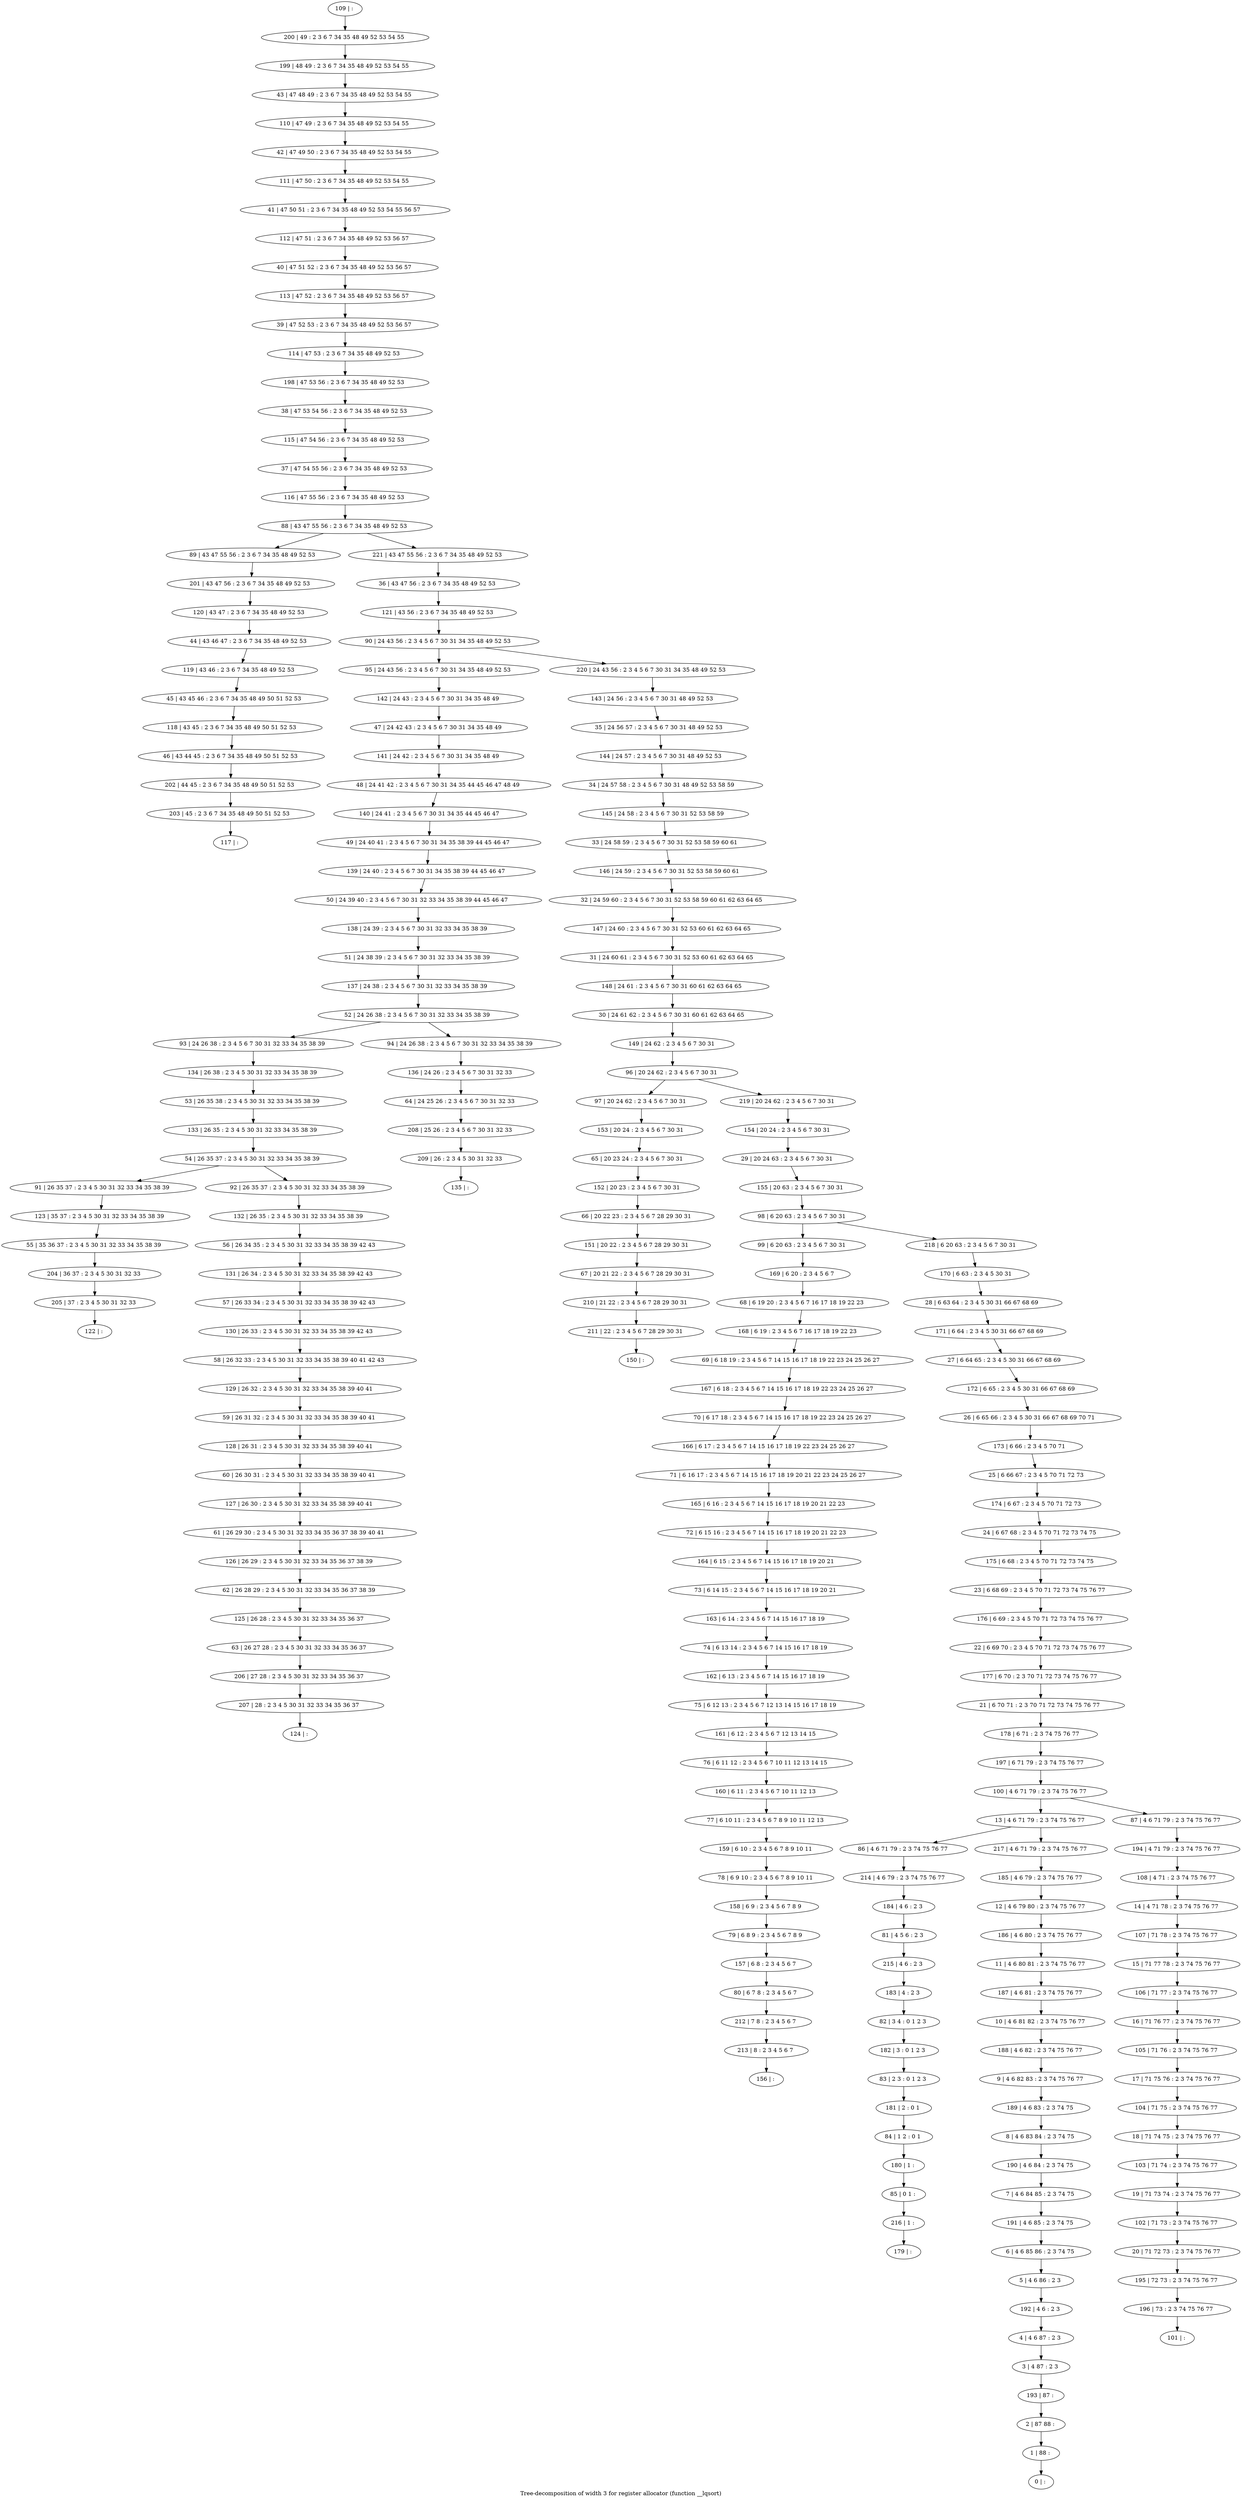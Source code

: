digraph G {
graph [label="Tree-decomposition of width 3 for register allocator (function __lqsort)"]
0[label="0 | : "];
1[label="1 | 88 : "];
2[label="2 | 87 88 : "];
3[label="3 | 4 87 : 2 3 "];
4[label="4 | 4 6 87 : 2 3 "];
5[label="5 | 4 6 86 : 2 3 "];
6[label="6 | 4 6 85 86 : 2 3 74 75 "];
7[label="7 | 4 6 84 85 : 2 3 74 75 "];
8[label="8 | 4 6 83 84 : 2 3 74 75 "];
9[label="9 | 4 6 82 83 : 2 3 74 75 76 77 "];
10[label="10 | 4 6 81 82 : 2 3 74 75 76 77 "];
11[label="11 | 4 6 80 81 : 2 3 74 75 76 77 "];
12[label="12 | 4 6 79 80 : 2 3 74 75 76 77 "];
13[label="13 | 4 6 71 79 : 2 3 74 75 76 77 "];
14[label="14 | 4 71 78 : 2 3 74 75 76 77 "];
15[label="15 | 71 77 78 : 2 3 74 75 76 77 "];
16[label="16 | 71 76 77 : 2 3 74 75 76 77 "];
17[label="17 | 71 75 76 : 2 3 74 75 76 77 "];
18[label="18 | 71 74 75 : 2 3 74 75 76 77 "];
19[label="19 | 71 73 74 : 2 3 74 75 76 77 "];
20[label="20 | 71 72 73 : 2 3 74 75 76 77 "];
21[label="21 | 6 70 71 : 2 3 70 71 72 73 74 75 76 77 "];
22[label="22 | 6 69 70 : 2 3 4 5 70 71 72 73 74 75 76 77 "];
23[label="23 | 6 68 69 : 2 3 4 5 70 71 72 73 74 75 76 77 "];
24[label="24 | 6 67 68 : 2 3 4 5 70 71 72 73 74 75 "];
25[label="25 | 6 66 67 : 2 3 4 5 70 71 72 73 "];
26[label="26 | 6 65 66 : 2 3 4 5 30 31 66 67 68 69 70 71 "];
27[label="27 | 6 64 65 : 2 3 4 5 30 31 66 67 68 69 "];
28[label="28 | 6 63 64 : 2 3 4 5 30 31 66 67 68 69 "];
29[label="29 | 20 24 63 : 2 3 4 5 6 7 30 31 "];
30[label="30 | 24 61 62 : 2 3 4 5 6 7 30 31 60 61 62 63 64 65 "];
31[label="31 | 24 60 61 : 2 3 4 5 6 7 30 31 52 53 60 61 62 63 64 65 "];
32[label="32 | 24 59 60 : 2 3 4 5 6 7 30 31 52 53 58 59 60 61 62 63 64 65 "];
33[label="33 | 24 58 59 : 2 3 4 5 6 7 30 31 52 53 58 59 60 61 "];
34[label="34 | 24 57 58 : 2 3 4 5 6 7 30 31 48 49 52 53 58 59 "];
35[label="35 | 24 56 57 : 2 3 4 5 6 7 30 31 48 49 52 53 "];
36[label="36 | 43 47 56 : 2 3 6 7 34 35 48 49 52 53 "];
37[label="37 | 47 54 55 56 : 2 3 6 7 34 35 48 49 52 53 "];
38[label="38 | 47 53 54 56 : 2 3 6 7 34 35 48 49 52 53 "];
39[label="39 | 47 52 53 : 2 3 6 7 34 35 48 49 52 53 56 57 "];
40[label="40 | 47 51 52 : 2 3 6 7 34 35 48 49 52 53 56 57 "];
41[label="41 | 47 50 51 : 2 3 6 7 34 35 48 49 52 53 54 55 56 57 "];
42[label="42 | 47 49 50 : 2 3 6 7 34 35 48 49 52 53 54 55 "];
43[label="43 | 47 48 49 : 2 3 6 7 34 35 48 49 52 53 54 55 "];
44[label="44 | 43 46 47 : 2 3 6 7 34 35 48 49 52 53 "];
45[label="45 | 43 45 46 : 2 3 6 7 34 35 48 49 50 51 52 53 "];
46[label="46 | 43 44 45 : 2 3 6 7 34 35 48 49 50 51 52 53 "];
47[label="47 | 24 42 43 : 2 3 4 5 6 7 30 31 34 35 48 49 "];
48[label="48 | 24 41 42 : 2 3 4 5 6 7 30 31 34 35 44 45 46 47 48 49 "];
49[label="49 | 24 40 41 : 2 3 4 5 6 7 30 31 34 35 38 39 44 45 46 47 "];
50[label="50 | 24 39 40 : 2 3 4 5 6 7 30 31 32 33 34 35 38 39 44 45 46 47 "];
51[label="51 | 24 38 39 : 2 3 4 5 6 7 30 31 32 33 34 35 38 39 "];
52[label="52 | 24 26 38 : 2 3 4 5 6 7 30 31 32 33 34 35 38 39 "];
53[label="53 | 26 35 38 : 2 3 4 5 30 31 32 33 34 35 38 39 "];
54[label="54 | 26 35 37 : 2 3 4 5 30 31 32 33 34 35 38 39 "];
55[label="55 | 35 36 37 : 2 3 4 5 30 31 32 33 34 35 38 39 "];
56[label="56 | 26 34 35 : 2 3 4 5 30 31 32 33 34 35 38 39 42 43 "];
57[label="57 | 26 33 34 : 2 3 4 5 30 31 32 33 34 35 38 39 42 43 "];
58[label="58 | 26 32 33 : 2 3 4 5 30 31 32 33 34 35 38 39 40 41 42 43 "];
59[label="59 | 26 31 32 : 2 3 4 5 30 31 32 33 34 35 38 39 40 41 "];
60[label="60 | 26 30 31 : 2 3 4 5 30 31 32 33 34 35 38 39 40 41 "];
61[label="61 | 26 29 30 : 2 3 4 5 30 31 32 33 34 35 36 37 38 39 40 41 "];
62[label="62 | 26 28 29 : 2 3 4 5 30 31 32 33 34 35 36 37 38 39 "];
63[label="63 | 26 27 28 : 2 3 4 5 30 31 32 33 34 35 36 37 "];
64[label="64 | 24 25 26 : 2 3 4 5 6 7 30 31 32 33 "];
65[label="65 | 20 23 24 : 2 3 4 5 6 7 30 31 "];
66[label="66 | 20 22 23 : 2 3 4 5 6 7 28 29 30 31 "];
67[label="67 | 20 21 22 : 2 3 4 5 6 7 28 29 30 31 "];
68[label="68 | 6 19 20 : 2 3 4 5 6 7 16 17 18 19 22 23 "];
69[label="69 | 6 18 19 : 2 3 4 5 6 7 14 15 16 17 18 19 22 23 24 25 26 27 "];
70[label="70 | 6 17 18 : 2 3 4 5 6 7 14 15 16 17 18 19 22 23 24 25 26 27 "];
71[label="71 | 6 16 17 : 2 3 4 5 6 7 14 15 16 17 18 19 20 21 22 23 24 25 26 27 "];
72[label="72 | 6 15 16 : 2 3 4 5 6 7 14 15 16 17 18 19 20 21 22 23 "];
73[label="73 | 6 14 15 : 2 3 4 5 6 7 14 15 16 17 18 19 20 21 "];
74[label="74 | 6 13 14 : 2 3 4 5 6 7 14 15 16 17 18 19 "];
75[label="75 | 6 12 13 : 2 3 4 5 6 7 12 13 14 15 16 17 18 19 "];
76[label="76 | 6 11 12 : 2 3 4 5 6 7 10 11 12 13 14 15 "];
77[label="77 | 6 10 11 : 2 3 4 5 6 7 8 9 10 11 12 13 "];
78[label="78 | 6 9 10 : 2 3 4 5 6 7 8 9 10 11 "];
79[label="79 | 6 8 9 : 2 3 4 5 6 7 8 9 "];
80[label="80 | 6 7 8 : 2 3 4 5 6 7 "];
81[label="81 | 4 5 6 : 2 3 "];
82[label="82 | 3 4 : 0 1 2 3 "];
83[label="83 | 2 3 : 0 1 2 3 "];
84[label="84 | 1 2 : 0 1 "];
85[label="85 | 0 1 : "];
86[label="86 | 4 6 71 79 : 2 3 74 75 76 77 "];
87[label="87 | 4 6 71 79 : 2 3 74 75 76 77 "];
88[label="88 | 43 47 55 56 : 2 3 6 7 34 35 48 49 52 53 "];
89[label="89 | 43 47 55 56 : 2 3 6 7 34 35 48 49 52 53 "];
90[label="90 | 24 43 56 : 2 3 4 5 6 7 30 31 34 35 48 49 52 53 "];
91[label="91 | 26 35 37 : 2 3 4 5 30 31 32 33 34 35 38 39 "];
92[label="92 | 26 35 37 : 2 3 4 5 30 31 32 33 34 35 38 39 "];
93[label="93 | 24 26 38 : 2 3 4 5 6 7 30 31 32 33 34 35 38 39 "];
94[label="94 | 24 26 38 : 2 3 4 5 6 7 30 31 32 33 34 35 38 39 "];
95[label="95 | 24 43 56 : 2 3 4 5 6 7 30 31 34 35 48 49 52 53 "];
96[label="96 | 20 24 62 : 2 3 4 5 6 7 30 31 "];
97[label="97 | 20 24 62 : 2 3 4 5 6 7 30 31 "];
98[label="98 | 6 20 63 : 2 3 4 5 6 7 30 31 "];
99[label="99 | 6 20 63 : 2 3 4 5 6 7 30 31 "];
100[label="100 | 4 6 71 79 : 2 3 74 75 76 77 "];
101[label="101 | : "];
102[label="102 | 71 73 : 2 3 74 75 76 77 "];
103[label="103 | 71 74 : 2 3 74 75 76 77 "];
104[label="104 | 71 75 : 2 3 74 75 76 77 "];
105[label="105 | 71 76 : 2 3 74 75 76 77 "];
106[label="106 | 71 77 : 2 3 74 75 76 77 "];
107[label="107 | 71 78 : 2 3 74 75 76 77 "];
108[label="108 | 4 71 : 2 3 74 75 76 77 "];
109[label="109 | : "];
110[label="110 | 47 49 : 2 3 6 7 34 35 48 49 52 53 54 55 "];
111[label="111 | 47 50 : 2 3 6 7 34 35 48 49 52 53 54 55 "];
112[label="112 | 47 51 : 2 3 6 7 34 35 48 49 52 53 56 57 "];
113[label="113 | 47 52 : 2 3 6 7 34 35 48 49 52 53 56 57 "];
114[label="114 | 47 53 : 2 3 6 7 34 35 48 49 52 53 "];
115[label="115 | 47 54 56 : 2 3 6 7 34 35 48 49 52 53 "];
116[label="116 | 47 55 56 : 2 3 6 7 34 35 48 49 52 53 "];
117[label="117 | : "];
118[label="118 | 43 45 : 2 3 6 7 34 35 48 49 50 51 52 53 "];
119[label="119 | 43 46 : 2 3 6 7 34 35 48 49 52 53 "];
120[label="120 | 43 47 : 2 3 6 7 34 35 48 49 52 53 "];
121[label="121 | 43 56 : 2 3 6 7 34 35 48 49 52 53 "];
122[label="122 | : "];
123[label="123 | 35 37 : 2 3 4 5 30 31 32 33 34 35 38 39 "];
124[label="124 | : "];
125[label="125 | 26 28 : 2 3 4 5 30 31 32 33 34 35 36 37 "];
126[label="126 | 26 29 : 2 3 4 5 30 31 32 33 34 35 36 37 38 39 "];
127[label="127 | 26 30 : 2 3 4 5 30 31 32 33 34 35 38 39 40 41 "];
128[label="128 | 26 31 : 2 3 4 5 30 31 32 33 34 35 38 39 40 41 "];
129[label="129 | 26 32 : 2 3 4 5 30 31 32 33 34 35 38 39 40 41 "];
130[label="130 | 26 33 : 2 3 4 5 30 31 32 33 34 35 38 39 42 43 "];
131[label="131 | 26 34 : 2 3 4 5 30 31 32 33 34 35 38 39 42 43 "];
132[label="132 | 26 35 : 2 3 4 5 30 31 32 33 34 35 38 39 "];
133[label="133 | 26 35 : 2 3 4 5 30 31 32 33 34 35 38 39 "];
134[label="134 | 26 38 : 2 3 4 5 30 31 32 33 34 35 38 39 "];
135[label="135 | : "];
136[label="136 | 24 26 : 2 3 4 5 6 7 30 31 32 33 "];
137[label="137 | 24 38 : 2 3 4 5 6 7 30 31 32 33 34 35 38 39 "];
138[label="138 | 24 39 : 2 3 4 5 6 7 30 31 32 33 34 35 38 39 "];
139[label="139 | 24 40 : 2 3 4 5 6 7 30 31 34 35 38 39 44 45 46 47 "];
140[label="140 | 24 41 : 2 3 4 5 6 7 30 31 34 35 44 45 46 47 "];
141[label="141 | 24 42 : 2 3 4 5 6 7 30 31 34 35 48 49 "];
142[label="142 | 24 43 : 2 3 4 5 6 7 30 31 34 35 48 49 "];
143[label="143 | 24 56 : 2 3 4 5 6 7 30 31 48 49 52 53 "];
144[label="144 | 24 57 : 2 3 4 5 6 7 30 31 48 49 52 53 "];
145[label="145 | 24 58 : 2 3 4 5 6 7 30 31 52 53 58 59 "];
146[label="146 | 24 59 : 2 3 4 5 6 7 30 31 52 53 58 59 60 61 "];
147[label="147 | 24 60 : 2 3 4 5 6 7 30 31 52 53 60 61 62 63 64 65 "];
148[label="148 | 24 61 : 2 3 4 5 6 7 30 31 60 61 62 63 64 65 "];
149[label="149 | 24 62 : 2 3 4 5 6 7 30 31 "];
150[label="150 | : "];
151[label="151 | 20 22 : 2 3 4 5 6 7 28 29 30 31 "];
152[label="152 | 20 23 : 2 3 4 5 6 7 30 31 "];
153[label="153 | 20 24 : 2 3 4 5 6 7 30 31 "];
154[label="154 | 20 24 : 2 3 4 5 6 7 30 31 "];
155[label="155 | 20 63 : 2 3 4 5 6 7 30 31 "];
156[label="156 | : "];
157[label="157 | 6 8 : 2 3 4 5 6 7 "];
158[label="158 | 6 9 : 2 3 4 5 6 7 8 9 "];
159[label="159 | 6 10 : 2 3 4 5 6 7 8 9 10 11 "];
160[label="160 | 6 11 : 2 3 4 5 6 7 10 11 12 13 "];
161[label="161 | 6 12 : 2 3 4 5 6 7 12 13 14 15 "];
162[label="162 | 6 13 : 2 3 4 5 6 7 14 15 16 17 18 19 "];
163[label="163 | 6 14 : 2 3 4 5 6 7 14 15 16 17 18 19 "];
164[label="164 | 6 15 : 2 3 4 5 6 7 14 15 16 17 18 19 20 21 "];
165[label="165 | 6 16 : 2 3 4 5 6 7 14 15 16 17 18 19 20 21 22 23 "];
166[label="166 | 6 17 : 2 3 4 5 6 7 14 15 16 17 18 19 22 23 24 25 26 27 "];
167[label="167 | 6 18 : 2 3 4 5 6 7 14 15 16 17 18 19 22 23 24 25 26 27 "];
168[label="168 | 6 19 : 2 3 4 5 6 7 16 17 18 19 22 23 "];
169[label="169 | 6 20 : 2 3 4 5 6 7 "];
170[label="170 | 6 63 : 2 3 4 5 30 31 "];
171[label="171 | 6 64 : 2 3 4 5 30 31 66 67 68 69 "];
172[label="172 | 6 65 : 2 3 4 5 30 31 66 67 68 69 "];
173[label="173 | 6 66 : 2 3 4 5 70 71 "];
174[label="174 | 6 67 : 2 3 4 5 70 71 72 73 "];
175[label="175 | 6 68 : 2 3 4 5 70 71 72 73 74 75 "];
176[label="176 | 6 69 : 2 3 4 5 70 71 72 73 74 75 76 77 "];
177[label="177 | 6 70 : 2 3 70 71 72 73 74 75 76 77 "];
178[label="178 | 6 71 : 2 3 74 75 76 77 "];
179[label="179 | : "];
180[label="180 | 1 : "];
181[label="181 | 2 : 0 1 "];
182[label="182 | 3 : 0 1 2 3 "];
183[label="183 | 4 : 2 3 "];
184[label="184 | 4 6 : 2 3 "];
185[label="185 | 4 6 79 : 2 3 74 75 76 77 "];
186[label="186 | 4 6 80 : 2 3 74 75 76 77 "];
187[label="187 | 4 6 81 : 2 3 74 75 76 77 "];
188[label="188 | 4 6 82 : 2 3 74 75 76 77 "];
189[label="189 | 4 6 83 : 2 3 74 75 "];
190[label="190 | 4 6 84 : 2 3 74 75 "];
191[label="191 | 4 6 85 : 2 3 74 75 "];
192[label="192 | 4 6 : 2 3 "];
193[label="193 | 87 : "];
194[label="194 | 4 71 79 : 2 3 74 75 76 77 "];
195[label="195 | 72 73 : 2 3 74 75 76 77 "];
196[label="196 | 73 : 2 3 74 75 76 77 "];
197[label="197 | 6 71 79 : 2 3 74 75 76 77 "];
198[label="198 | 47 53 56 : 2 3 6 7 34 35 48 49 52 53 "];
199[label="199 | 48 49 : 2 3 6 7 34 35 48 49 52 53 54 55 "];
200[label="200 | 49 : 2 3 6 7 34 35 48 49 52 53 54 55 "];
201[label="201 | 43 47 56 : 2 3 6 7 34 35 48 49 52 53 "];
202[label="202 | 44 45 : 2 3 6 7 34 35 48 49 50 51 52 53 "];
203[label="203 | 45 : 2 3 6 7 34 35 48 49 50 51 52 53 "];
204[label="204 | 36 37 : 2 3 4 5 30 31 32 33 "];
205[label="205 | 37 : 2 3 4 5 30 31 32 33 "];
206[label="206 | 27 28 : 2 3 4 5 30 31 32 33 34 35 36 37 "];
207[label="207 | 28 : 2 3 4 5 30 31 32 33 34 35 36 37 "];
208[label="208 | 25 26 : 2 3 4 5 6 7 30 31 32 33 "];
209[label="209 | 26 : 2 3 4 5 30 31 32 33 "];
210[label="210 | 21 22 : 2 3 4 5 6 7 28 29 30 31 "];
211[label="211 | 22 : 2 3 4 5 6 7 28 29 30 31 "];
212[label="212 | 7 8 : 2 3 4 5 6 7 "];
213[label="213 | 8 : 2 3 4 5 6 7 "];
214[label="214 | 4 6 79 : 2 3 74 75 76 77 "];
215[label="215 | 4 6 : 2 3 "];
216[label="216 | 1 : "];
217[label="217 | 4 6 71 79 : 2 3 74 75 76 77 "];
218[label="218 | 6 20 63 : 2 3 4 5 6 7 30 31 "];
219[label="219 | 20 24 62 : 2 3 4 5 6 7 30 31 "];
220[label="220 | 24 43 56 : 2 3 4 5 6 7 30 31 34 35 48 49 52 53 "];
221[label="221 | 43 47 55 56 : 2 3 6 7 34 35 48 49 52 53 "];
13->86 ;
54->91 ;
54->92 ;
52->93 ;
52->94 ;
102->20 ;
19->102 ;
103->19 ;
18->103 ;
104->18 ;
17->104 ;
105->17 ;
16->105 ;
106->16 ;
15->106 ;
107->15 ;
14->107 ;
108->14 ;
118->46 ;
45->118 ;
119->45 ;
44->119 ;
120->44 ;
123->55 ;
91->123 ;
125->63 ;
62->125 ;
126->62 ;
61->126 ;
127->61 ;
60->127 ;
128->60 ;
59->128 ;
129->59 ;
58->129 ;
130->58 ;
57->130 ;
131->57 ;
56->131 ;
132->56 ;
92->132 ;
133->54 ;
53->133 ;
134->53 ;
93->134 ;
136->64 ;
94->136 ;
137->52 ;
51->137 ;
138->51 ;
50->138 ;
139->50 ;
49->139 ;
140->49 ;
48->140 ;
141->48 ;
47->141 ;
142->47 ;
95->142 ;
151->67 ;
66->151 ;
152->66 ;
65->152 ;
153->65 ;
97->153 ;
157->80 ;
79->157 ;
158->79 ;
78->158 ;
159->78 ;
77->159 ;
160->77 ;
76->160 ;
161->76 ;
75->161 ;
162->75 ;
74->162 ;
163->74 ;
73->163 ;
164->73 ;
72->164 ;
165->72 ;
71->165 ;
166->71 ;
70->166 ;
167->70 ;
69->167 ;
168->69 ;
68->168 ;
169->68 ;
99->169 ;
180->85 ;
84->180 ;
181->84 ;
83->181 ;
182->83 ;
82->182 ;
183->82 ;
184->81 ;
194->108 ;
87->194 ;
20->195 ;
196->101 ;
195->196 ;
201->120 ;
89->201 ;
46->202 ;
203->117 ;
202->203 ;
55->204 ;
205->122 ;
204->205 ;
63->206 ;
207->124 ;
206->207 ;
64->208 ;
209->135 ;
208->209 ;
67->210 ;
211->150 ;
210->211 ;
80->212 ;
213->156 ;
212->213 ;
214->184 ;
86->214 ;
215->183 ;
81->215 ;
216->179 ;
85->216 ;
109->200 ;
200->199 ;
199->43 ;
43->110 ;
110->42 ;
42->111 ;
111->41 ;
41->112 ;
112->40 ;
40->113 ;
113->39 ;
39->114 ;
114->198 ;
198->38 ;
38->115 ;
115->37 ;
37->116 ;
116->88 ;
36->121 ;
121->90 ;
143->35 ;
35->144 ;
144->34 ;
34->145 ;
145->33 ;
33->146 ;
146->32 ;
32->147 ;
147->31 ;
31->148 ;
148->30 ;
30->149 ;
149->96 ;
154->29 ;
29->155 ;
155->98 ;
170->28 ;
28->171 ;
171->27 ;
27->172 ;
172->26 ;
26->173 ;
173->25 ;
25->174 ;
174->24 ;
24->175 ;
175->23 ;
23->176 ;
176->22 ;
22->177 ;
177->21 ;
21->178 ;
178->197 ;
197->100 ;
185->12 ;
12->186 ;
186->11 ;
11->187 ;
187->10 ;
10->188 ;
188->9 ;
9->189 ;
189->8 ;
8->190 ;
190->7 ;
7->191 ;
191->6 ;
6->5 ;
5->192 ;
192->4 ;
4->3 ;
3->193 ;
193->2 ;
2->1 ;
1->0 ;
217->185 ;
13->217 ;
218->170 ;
219->154 ;
220->143 ;
221->36 ;
100->87 ;
100->13 ;
98->99 ;
98->218 ;
96->97 ;
96->219 ;
90->95 ;
90->220 ;
88->89 ;
88->221 ;
}
